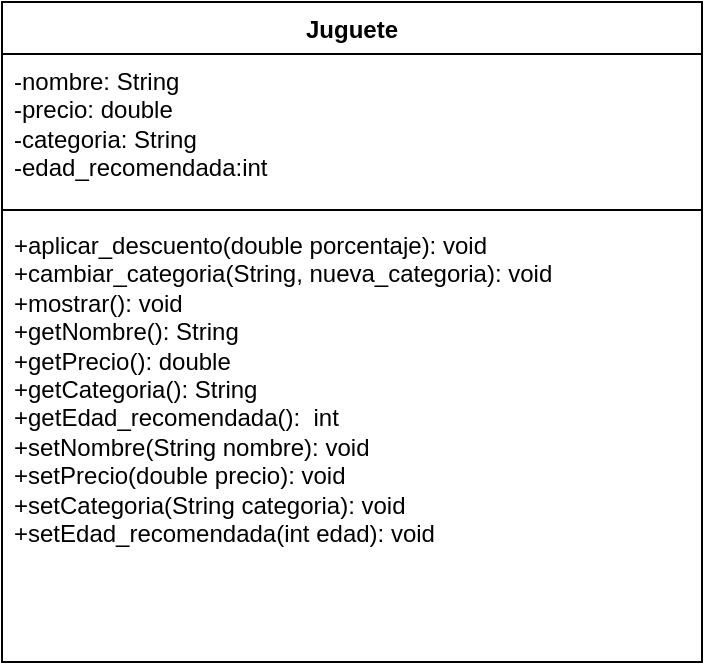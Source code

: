<mxfile version="28.1.0">
  <diagram name="Página-1" id="vFJnnKSgSQHf1o-3BqZ3">
    <mxGraphModel dx="818" dy="439" grid="1" gridSize="10" guides="1" tooltips="1" connect="1" arrows="1" fold="1" page="1" pageScale="1" pageWidth="827" pageHeight="1169" math="0" shadow="0">
      <root>
        <mxCell id="0" />
        <mxCell id="1" parent="0" />
        <mxCell id="NZcoGvg_a8vHXOWzL33Y-8" value="Juguete" style="swimlane;fontStyle=1;align=center;verticalAlign=top;childLayout=stackLayout;horizontal=1;startSize=26;horizontalStack=0;resizeParent=1;resizeParentMax=0;resizeLast=0;collapsible=1;marginBottom=0;whiteSpace=wrap;html=1;" vertex="1" parent="1">
          <mxGeometry x="319" y="80" width="350" height="330" as="geometry" />
        </mxCell>
        <mxCell id="NZcoGvg_a8vHXOWzL33Y-9" value="&lt;div&gt;-nombre: String&lt;/div&gt;&lt;div&gt;-precio: double&lt;/div&gt;&lt;div&gt;-categoria: String&lt;/div&gt;&lt;div&gt;-edad_recomendada:int&lt;/div&gt;" style="text;strokeColor=none;fillColor=none;align=left;verticalAlign=top;spacingLeft=4;spacingRight=4;overflow=hidden;rotatable=0;points=[[0,0.5],[1,0.5]];portConstraint=eastwest;whiteSpace=wrap;html=1;" vertex="1" parent="NZcoGvg_a8vHXOWzL33Y-8">
          <mxGeometry y="26" width="350" height="74" as="geometry" />
        </mxCell>
        <mxCell id="NZcoGvg_a8vHXOWzL33Y-10" value="" style="line;strokeWidth=1;fillColor=none;align=left;verticalAlign=middle;spacingTop=-1;spacingLeft=3;spacingRight=3;rotatable=0;labelPosition=right;points=[];portConstraint=eastwest;strokeColor=inherit;" vertex="1" parent="NZcoGvg_a8vHXOWzL33Y-8">
          <mxGeometry y="100" width="350" height="8" as="geometry" />
        </mxCell>
        <mxCell id="NZcoGvg_a8vHXOWzL33Y-11" value="+aplicar_descuento(double porcentaje): void&lt;div&gt;+cambiar_categoria(String, nueva_categoria): void&lt;/div&gt;&lt;div&gt;+mostrar(): void&lt;/div&gt;&lt;div&gt;+getNombre(): String&lt;/div&gt;&lt;div&gt;+getPrecio(): double&lt;/div&gt;&lt;div&gt;+getCategoria(): String&lt;/div&gt;&lt;div&gt;+getEdad_recomendada():&amp;nbsp; int&lt;/div&gt;&lt;div&gt;+setNombre(String nombre): void&lt;/div&gt;&lt;div&gt;+setPrecio(double precio): void&lt;/div&gt;&lt;div&gt;+setCategoria(String categoria): void&lt;/div&gt;&lt;div&gt;+setEdad_recomendada(int edad): void&lt;/div&gt;&lt;div&gt;&lt;br&gt;&lt;/div&gt;" style="text;strokeColor=none;fillColor=none;align=left;verticalAlign=top;spacingLeft=4;spacingRight=4;overflow=hidden;rotatable=0;points=[[0,0.5],[1,0.5]];portConstraint=eastwest;whiteSpace=wrap;html=1;" vertex="1" parent="NZcoGvg_a8vHXOWzL33Y-8">
          <mxGeometry y="108" width="350" height="222" as="geometry" />
        </mxCell>
      </root>
    </mxGraphModel>
  </diagram>
</mxfile>

